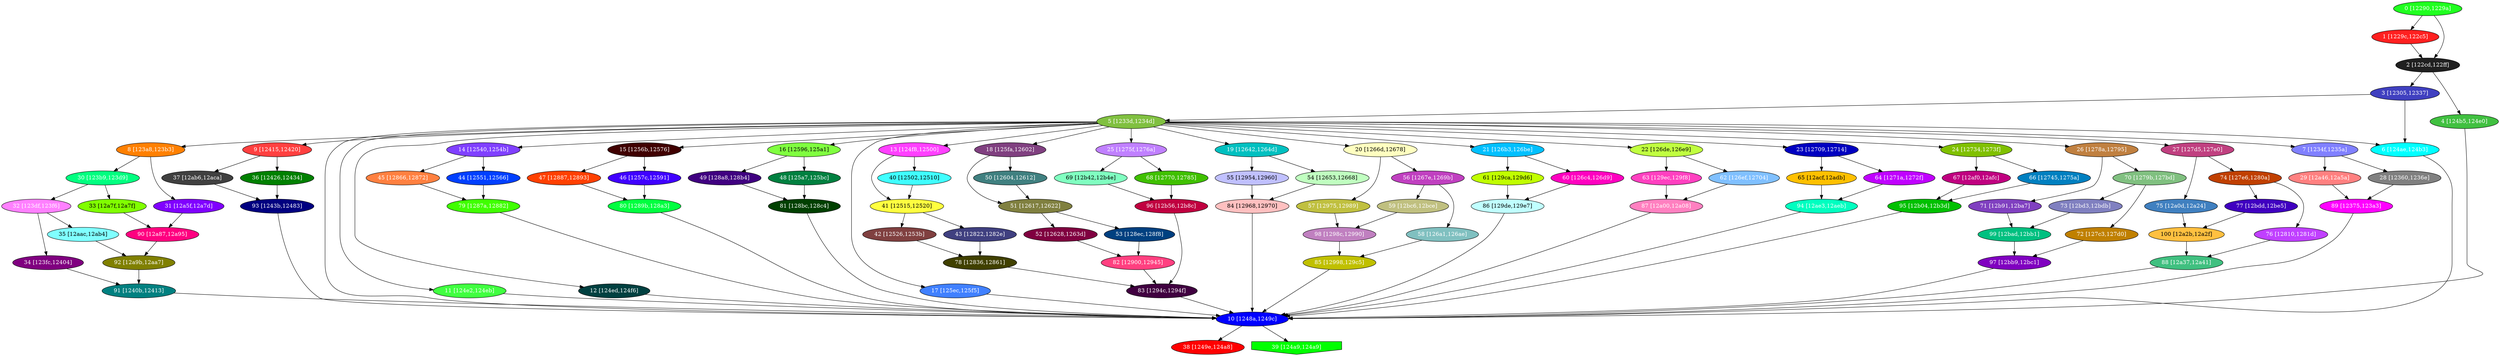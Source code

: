 diGraph libnss3{
	libnss3_0  [style=filled fillcolor="#20FF20" fontcolor="#ffffff" shape=oval label="0 [12290,1229a]"]
	libnss3_1  [style=filled fillcolor="#FF2020" fontcolor="#ffffff" shape=oval label="1 [1229c,122c5]"]
	libnss3_2  [style=filled fillcolor="#202020" fontcolor="#ffffff" shape=oval label="2 [122cd,122ff]"]
	libnss3_3  [style=filled fillcolor="#4040C0" fontcolor="#ffffff" shape=oval label="3 [12305,12337]"]
	libnss3_4  [style=filled fillcolor="#40C040" fontcolor="#ffffff" shape=oval label="4 [124b5,124e0]"]
	libnss3_5  [style=filled fillcolor="#80C040" fontcolor="#ffffff" shape=oval label="5 [1233d,1234d]"]
	libnss3_6  [style=filled fillcolor="#00FFFF" fontcolor="#ffffff" shape=oval label="6 [124ae,124b3]"]
	libnss3_7  [style=filled fillcolor="#8080FF" fontcolor="#ffffff" shape=oval label="7 [1234f,1235a]"]
	libnss3_8  [style=filled fillcolor="#FF8000" fontcolor="#ffffff" shape=oval label="8 [123a8,123b3]"]
	libnss3_9  [style=filled fillcolor="#FF4040" fontcolor="#ffffff" shape=oval label="9 [12415,12420]"]
	libnss3_a  [style=filled fillcolor="#0000FF" fontcolor="#ffffff" shape=oval label="10 [1248a,1249c]"]
	libnss3_b  [style=filled fillcolor="#40FF40" fontcolor="#ffffff" shape=oval label="11 [124e2,124eb]"]
	libnss3_c  [style=filled fillcolor="#004040" fontcolor="#ffffff" shape=oval label="12 [124ed,124f6]"]
	libnss3_d  [style=filled fillcolor="#FF40FF" fontcolor="#ffffff" shape=oval label="13 [124f8,12500]"]
	libnss3_e  [style=filled fillcolor="#8040FF" fontcolor="#ffffff" shape=oval label="14 [12540,1254b]"]
	libnss3_f  [style=filled fillcolor="#400000" fontcolor="#ffffff" shape=oval label="15 [1256b,12576]"]
	libnss3_10  [style=filled fillcolor="#80FF40" fontcolor="#000000" shape=oval label="16 [12596,125a1]"]
	libnss3_11  [style=filled fillcolor="#4080FF" fontcolor="#ffffff" shape=oval label="17 [125ec,125f5]"]
	libnss3_12  [style=filled fillcolor="#804080" fontcolor="#ffffff" shape=oval label="18 [125fa,12602]"]
	libnss3_13  [style=filled fillcolor="#00C0C0" fontcolor="#ffffff" shape=oval label="19 [12642,1264d]"]
	libnss3_14  [style=filled fillcolor="#FFFFC0" fontcolor="#000000" shape=oval label="20 [1266d,12678]"]
	libnss3_15  [style=filled fillcolor="#00C0FF" fontcolor="#ffffff" shape=oval label="21 [126b3,126be]"]
	libnss3_16  [style=filled fillcolor="#C0FF40" fontcolor="#000000" shape=oval label="22 [126de,126e9]"]
	libnss3_17  [style=filled fillcolor="#0000C0" fontcolor="#ffffff" shape=oval label="23 [12709,12714]"]
	libnss3_18  [style=filled fillcolor="#80C000" fontcolor="#ffffff" shape=oval label="24 [12734,1273f]"]
	libnss3_19  [style=filled fillcolor="#C080FF" fontcolor="#ffffff" shape=oval label="25 [1275f,1276a]"]
	libnss3_1a  [style=filled fillcolor="#C08040" fontcolor="#ffffff" shape=oval label="26 [1278a,12795]"]
	libnss3_1b  [style=filled fillcolor="#C04080" fontcolor="#ffffff" shape=oval label="27 [127d5,127e0]"]
	libnss3_1c  [style=filled fillcolor="#808080" fontcolor="#ffffff" shape=oval label="28 [12360,1236e]"]
	libnss3_1d  [style=filled fillcolor="#FF8080" fontcolor="#ffffff" shape=oval label="29 [12a46,12a5a]"]
	libnss3_1e  [style=filled fillcolor="#00FF80" fontcolor="#ffffff" shape=oval label="30 [123b9,123d9]"]
	libnss3_1f  [style=filled fillcolor="#8000FF" fontcolor="#ffffff" shape=oval label="31 [12a5f,12a7d]"]
	libnss3_20  [style=filled fillcolor="#FF80FF" fontcolor="#ffffff" shape=oval label="32 [123df,123f6]"]
	libnss3_21  [style=filled fillcolor="#80FF00" fontcolor="#000000" shape=oval label="33 [12a7f,12a7f]"]
	libnss3_22  [style=filled fillcolor="#800080" fontcolor="#ffffff" shape=oval label="34 [123fc,12404]"]
	libnss3_23  [style=filled fillcolor="#80FFFF" fontcolor="#000000" shape=oval label="35 [12aac,12ab4]"]
	libnss3_24  [style=filled fillcolor="#008000" fontcolor="#ffffff" shape=oval label="36 [12426,12434]"]
	libnss3_25  [style=filled fillcolor="#404040" fontcolor="#ffffff" shape=oval label="37 [12ab6,12aca]"]
	libnss3_26  [style=filled fillcolor="#FF0000" fontcolor="#ffffff" shape=oval label="38 [1249e,124a8]"]
	libnss3_27  [style=filled fillcolor="#00FF00" fontcolor="#ffffff" shape=invhouse label="39 [124a9,124a9]"]
	libnss3_28  [style=filled fillcolor="#40FFFF" fontcolor="#000000" shape=oval label="40 [12502,12510]"]
	libnss3_29  [style=filled fillcolor="#FFFF40" fontcolor="#000000" shape=oval label="41 [12515,12520]"]
	libnss3_2a  [style=filled fillcolor="#804040" fontcolor="#ffffff" shape=oval label="42 [12526,1253b]"]
	libnss3_2b  [style=filled fillcolor="#404080" fontcolor="#ffffff" shape=oval label="43 [12822,1282e]"]
	libnss3_2c  [style=filled fillcolor="#0040FF" fontcolor="#ffffff" shape=oval label="44 [12551,12566]"]
	libnss3_2d  [style=filled fillcolor="#FF8040" fontcolor="#ffffff" shape=oval label="45 [12866,12872]"]
	libnss3_2e  [style=filled fillcolor="#4000FF" fontcolor="#ffffff" shape=oval label="46 [1257c,12591]"]
	libnss3_2f  [style=filled fillcolor="#FF4000" fontcolor="#ffffff" shape=oval label="47 [12887,12893]"]
	libnss3_30  [style=filled fillcolor="#008040" fontcolor="#ffffff" shape=oval label="48 [125a7,125bc]"]
	libnss3_31  [style=filled fillcolor="#400080" fontcolor="#ffffff" shape=oval label="49 [128a8,128b4]"]
	libnss3_32  [style=filled fillcolor="#408080" fontcolor="#ffffff" shape=oval label="50 [12604,12612]"]
	libnss3_33  [style=filled fillcolor="#808040" fontcolor="#ffffff" shape=oval label="51 [12617,12622]"]
	libnss3_34  [style=filled fillcolor="#800040" fontcolor="#ffffff" shape=oval label="52 [12628,1263d]"]
	libnss3_35  [style=filled fillcolor="#004080" fontcolor="#ffffff" shape=oval label="53 [128ec,128f8]"]
	libnss3_36  [style=filled fillcolor="#C0FFC0" fontcolor="#000000" shape=oval label="54 [12653,12668]"]
	libnss3_37  [style=filled fillcolor="#C0C0FF" fontcolor="#000000" shape=oval label="55 [12954,12960]"]
	libnss3_38  [style=filled fillcolor="#C040C0" fontcolor="#ffffff" shape=oval label="56 [1267e,1269b]"]
	libnss3_39  [style=filled fillcolor="#C0C040" fontcolor="#ffffff" shape=oval label="57 [12975,12989]"]
	libnss3_3a  [style=filled fillcolor="#80C0C0" fontcolor="#ffffff" shape=oval label="58 [126a1,126ae]"]
	libnss3_3b  [style=filled fillcolor="#C0C080" fontcolor="#ffffff" shape=oval label="59 [12bc6,12bce]"]
	libnss3_3c  [style=filled fillcolor="#FF00C0" fontcolor="#ffffff" shape=oval label="60 [126c4,126d9]"]
	libnss3_3d  [style=filled fillcolor="#C0FF00" fontcolor="#000000" shape=oval label="61 [129ca,129d6]"]
	libnss3_3e  [style=filled fillcolor="#80C0FF" fontcolor="#ffffff" shape=oval label="62 [126ef,12704]"]
	libnss3_3f  [style=filled fillcolor="#FF40C0" fontcolor="#ffffff" shape=oval label="63 [129ec,129f8]"]
	libnss3_40  [style=filled fillcolor="#C000FF" fontcolor="#ffffff" shape=oval label="64 [1271a,1272f]"]
	libnss3_41  [style=filled fillcolor="#FFC000" fontcolor="#000000" shape=oval label="65 [12acf,12adb]"]
	libnss3_42  [style=filled fillcolor="#0080C0" fontcolor="#ffffff" shape=oval label="66 [12745,1275a]"]
	libnss3_43  [style=filled fillcolor="#C00080" fontcolor="#ffffff" shape=oval label="67 [12af0,12afc]"]
	libnss3_44  [style=filled fillcolor="#40C000" fontcolor="#ffffff" shape=oval label="68 [12770,12785]"]
	libnss3_45  [style=filled fillcolor="#80FFC0" fontcolor="#000000" shape=oval label="69 [12b42,12b4e]"]
	libnss3_46  [style=filled fillcolor="#80C080" fontcolor="#ffffff" shape=oval label="70 [1279b,127bd]"]
	libnss3_47  [style=filled fillcolor="#8040C0" fontcolor="#ffffff" shape=oval label="71 [12b91,12ba7]"]
	libnss3_48  [style=filled fillcolor="#C08000" fontcolor="#ffffff" shape=oval label="72 [127c3,127d0]"]
	libnss3_49  [style=filled fillcolor="#8080C0" fontcolor="#ffffff" shape=oval label="73 [12bd3,12bdb]"]
	libnss3_4a  [style=filled fillcolor="#C04000" fontcolor="#ffffff" shape=oval label="74 [127e6,1280a]"]
	libnss3_4b  [style=filled fillcolor="#4080C0" fontcolor="#ffffff" shape=oval label="75 [12a0d,12a24]"]
	libnss3_4c  [style=filled fillcolor="#C040FF" fontcolor="#ffffff" shape=oval label="76 [12810,1281d]"]
	libnss3_4d  [style=filled fillcolor="#4000C0" fontcolor="#ffffff" shape=oval label="77 [12bdd,12be5]"]
	libnss3_4e  [style=filled fillcolor="#404000" fontcolor="#ffffff" shape=oval label="78 [12836,12861]"]
	libnss3_4f  [style=filled fillcolor="#40FF00" fontcolor="#ffffff" shape=oval label="79 [1287a,12882]"]
	libnss3_50  [style=filled fillcolor="#00FF40" fontcolor="#ffffff" shape=oval label="80 [1289b,128a3]"]
	libnss3_51  [style=filled fillcolor="#004000" fontcolor="#ffffff" shape=oval label="81 [128bc,128c4]"]
	libnss3_52  [style=filled fillcolor="#FF4080" fontcolor="#ffffff" shape=oval label="82 [12900,12945]"]
	libnss3_53  [style=filled fillcolor="#400040" fontcolor="#ffffff" shape=oval label="83 [1294c,1294f]"]
	libnss3_54  [style=filled fillcolor="#FFC0C0" fontcolor="#000000" shape=oval label="84 [12968,12970]"]
	libnss3_55  [style=filled fillcolor="#C0C000" fontcolor="#ffffff" shape=oval label="85 [12998,129c5]"]
	libnss3_56  [style=filled fillcolor="#C0FFFF" fontcolor="#000000" shape=oval label="86 [129de,129e7]"]
	libnss3_57  [style=filled fillcolor="#FF80C0" fontcolor="#ffffff" shape=oval label="87 [12a00,12a08]"]
	libnss3_58  [style=filled fillcolor="#40C080" fontcolor="#ffffff" shape=oval label="88 [12a37,12a41]"]
	libnss3_59  [style=filled fillcolor="#FF00FF" fontcolor="#ffffff" shape=oval label="89 [12375,123a3]"]
	libnss3_5a  [style=filled fillcolor="#FF0080" fontcolor="#ffffff" shape=oval label="90 [12a87,12a95]"]
	libnss3_5b  [style=filled fillcolor="#008080" fontcolor="#ffffff" shape=oval label="91 [1240b,12413]"]
	libnss3_5c  [style=filled fillcolor="#808000" fontcolor="#ffffff" shape=oval label="92 [12a9b,12aa7]"]
	libnss3_5d  [style=filled fillcolor="#000080" fontcolor="#ffffff" shape=oval label="93 [1243b,12483]"]
	libnss3_5e  [style=filled fillcolor="#00FFC0" fontcolor="#ffffff" shape=oval label="94 [12ae3,12aeb]"]
	libnss3_5f  [style=filled fillcolor="#00C000" fontcolor="#ffffff" shape=oval label="95 [12b04,12b3d]"]
	libnss3_60  [style=filled fillcolor="#C00040" fontcolor="#ffffff" shape=oval label="96 [12b56,12b8c]"]
	libnss3_61  [style=filled fillcolor="#8000C0" fontcolor="#ffffff" shape=oval label="97 [12bb9,12bc1]"]
	libnss3_62  [style=filled fillcolor="#C080C0" fontcolor="#ffffff" shape=oval label="98 [1298c,12990]"]
	libnss3_63  [style=filled fillcolor="#00C080" fontcolor="#ffffff" shape=oval label="99 [12bad,12bb1]"]
	libnss3_64  [style=filled fillcolor="#FFC040" fontcolor="#000000" shape=oval label="100 [12a2b,12a2f]"]

	libnss3_0 -> libnss3_1
	libnss3_0 -> libnss3_2
	libnss3_1 -> libnss3_2
	libnss3_2 -> libnss3_3
	libnss3_2 -> libnss3_4
	libnss3_3 -> libnss3_5
	libnss3_3 -> libnss3_6
	libnss3_4 -> libnss3_a
	libnss3_5 -> libnss3_6
	libnss3_5 -> libnss3_7
	libnss3_5 -> libnss3_8
	libnss3_5 -> libnss3_9
	libnss3_5 -> libnss3_a
	libnss3_5 -> libnss3_b
	libnss3_5 -> libnss3_c
	libnss3_5 -> libnss3_d
	libnss3_5 -> libnss3_e
	libnss3_5 -> libnss3_f
	libnss3_5 -> libnss3_10
	libnss3_5 -> libnss3_11
	libnss3_5 -> libnss3_12
	libnss3_5 -> libnss3_13
	libnss3_5 -> libnss3_14
	libnss3_5 -> libnss3_15
	libnss3_5 -> libnss3_16
	libnss3_5 -> libnss3_17
	libnss3_5 -> libnss3_18
	libnss3_5 -> libnss3_19
	libnss3_5 -> libnss3_1a
	libnss3_5 -> libnss3_1b
	libnss3_6 -> libnss3_a
	libnss3_7 -> libnss3_1c
	libnss3_7 -> libnss3_1d
	libnss3_8 -> libnss3_1e
	libnss3_8 -> libnss3_1f
	libnss3_9 -> libnss3_24
	libnss3_9 -> libnss3_25
	libnss3_a -> libnss3_26
	libnss3_a -> libnss3_27
	libnss3_b -> libnss3_a
	libnss3_c -> libnss3_a
	libnss3_d -> libnss3_28
	libnss3_d -> libnss3_29
	libnss3_e -> libnss3_2c
	libnss3_e -> libnss3_2d
	libnss3_f -> libnss3_2e
	libnss3_f -> libnss3_2f
	libnss3_10 -> libnss3_30
	libnss3_10 -> libnss3_31
	libnss3_11 -> libnss3_a
	libnss3_12 -> libnss3_32
	libnss3_12 -> libnss3_33
	libnss3_13 -> libnss3_36
	libnss3_13 -> libnss3_37
	libnss3_14 -> libnss3_38
	libnss3_14 -> libnss3_39
	libnss3_15 -> libnss3_3c
	libnss3_15 -> libnss3_3d
	libnss3_16 -> libnss3_3e
	libnss3_16 -> libnss3_3f
	libnss3_17 -> libnss3_40
	libnss3_17 -> libnss3_41
	libnss3_18 -> libnss3_42
	libnss3_18 -> libnss3_43
	libnss3_19 -> libnss3_44
	libnss3_19 -> libnss3_45
	libnss3_1a -> libnss3_46
	libnss3_1a -> libnss3_47
	libnss3_1b -> libnss3_4a
	libnss3_1b -> libnss3_4b
	libnss3_1c -> libnss3_59
	libnss3_1d -> libnss3_59
	libnss3_1e -> libnss3_20
	libnss3_1e -> libnss3_21
	libnss3_1f -> libnss3_5a
	libnss3_20 -> libnss3_22
	libnss3_20 -> libnss3_23
	libnss3_21 -> libnss3_5a
	libnss3_22 -> libnss3_5b
	libnss3_23 -> libnss3_5c
	libnss3_24 -> libnss3_5d
	libnss3_25 -> libnss3_5d
	libnss3_28 -> libnss3_29
	libnss3_29 -> libnss3_2a
	libnss3_29 -> libnss3_2b
	libnss3_2a -> libnss3_4e
	libnss3_2b -> libnss3_4e
	libnss3_2c -> libnss3_4f
	libnss3_2d -> libnss3_4f
	libnss3_2e -> libnss3_50
	libnss3_2f -> libnss3_50
	libnss3_30 -> libnss3_51
	libnss3_31 -> libnss3_51
	libnss3_32 -> libnss3_33
	libnss3_33 -> libnss3_34
	libnss3_33 -> libnss3_35
	libnss3_34 -> libnss3_52
	libnss3_35 -> libnss3_52
	libnss3_36 -> libnss3_54
	libnss3_37 -> libnss3_54
	libnss3_38 -> libnss3_3a
	libnss3_38 -> libnss3_3b
	libnss3_39 -> libnss3_62
	libnss3_3a -> libnss3_55
	libnss3_3b -> libnss3_62
	libnss3_3c -> libnss3_56
	libnss3_3d -> libnss3_56
	libnss3_3e -> libnss3_57
	libnss3_3f -> libnss3_57
	libnss3_40 -> libnss3_5e
	libnss3_41 -> libnss3_5e
	libnss3_42 -> libnss3_5f
	libnss3_43 -> libnss3_5f
	libnss3_44 -> libnss3_60
	libnss3_45 -> libnss3_60
	libnss3_46 -> libnss3_48
	libnss3_46 -> libnss3_49
	libnss3_47 -> libnss3_63
	libnss3_48 -> libnss3_61
	libnss3_49 -> libnss3_63
	libnss3_4a -> libnss3_4c
	libnss3_4a -> libnss3_4d
	libnss3_4b -> libnss3_64
	libnss3_4c -> libnss3_58
	libnss3_4d -> libnss3_64
	libnss3_4e -> libnss3_53
	libnss3_4f -> libnss3_a
	libnss3_50 -> libnss3_a
	libnss3_51 -> libnss3_a
	libnss3_52 -> libnss3_53
	libnss3_53 -> libnss3_a
	libnss3_54 -> libnss3_a
	libnss3_55 -> libnss3_a
	libnss3_56 -> libnss3_a
	libnss3_57 -> libnss3_a
	libnss3_58 -> libnss3_a
	libnss3_59 -> libnss3_a
	libnss3_5a -> libnss3_5c
	libnss3_5b -> libnss3_a
	libnss3_5c -> libnss3_5b
	libnss3_5d -> libnss3_a
	libnss3_5e -> libnss3_a
	libnss3_5f -> libnss3_a
	libnss3_60 -> libnss3_53
	libnss3_61 -> libnss3_a
	libnss3_62 -> libnss3_55
	libnss3_63 -> libnss3_61
	libnss3_64 -> libnss3_58
}